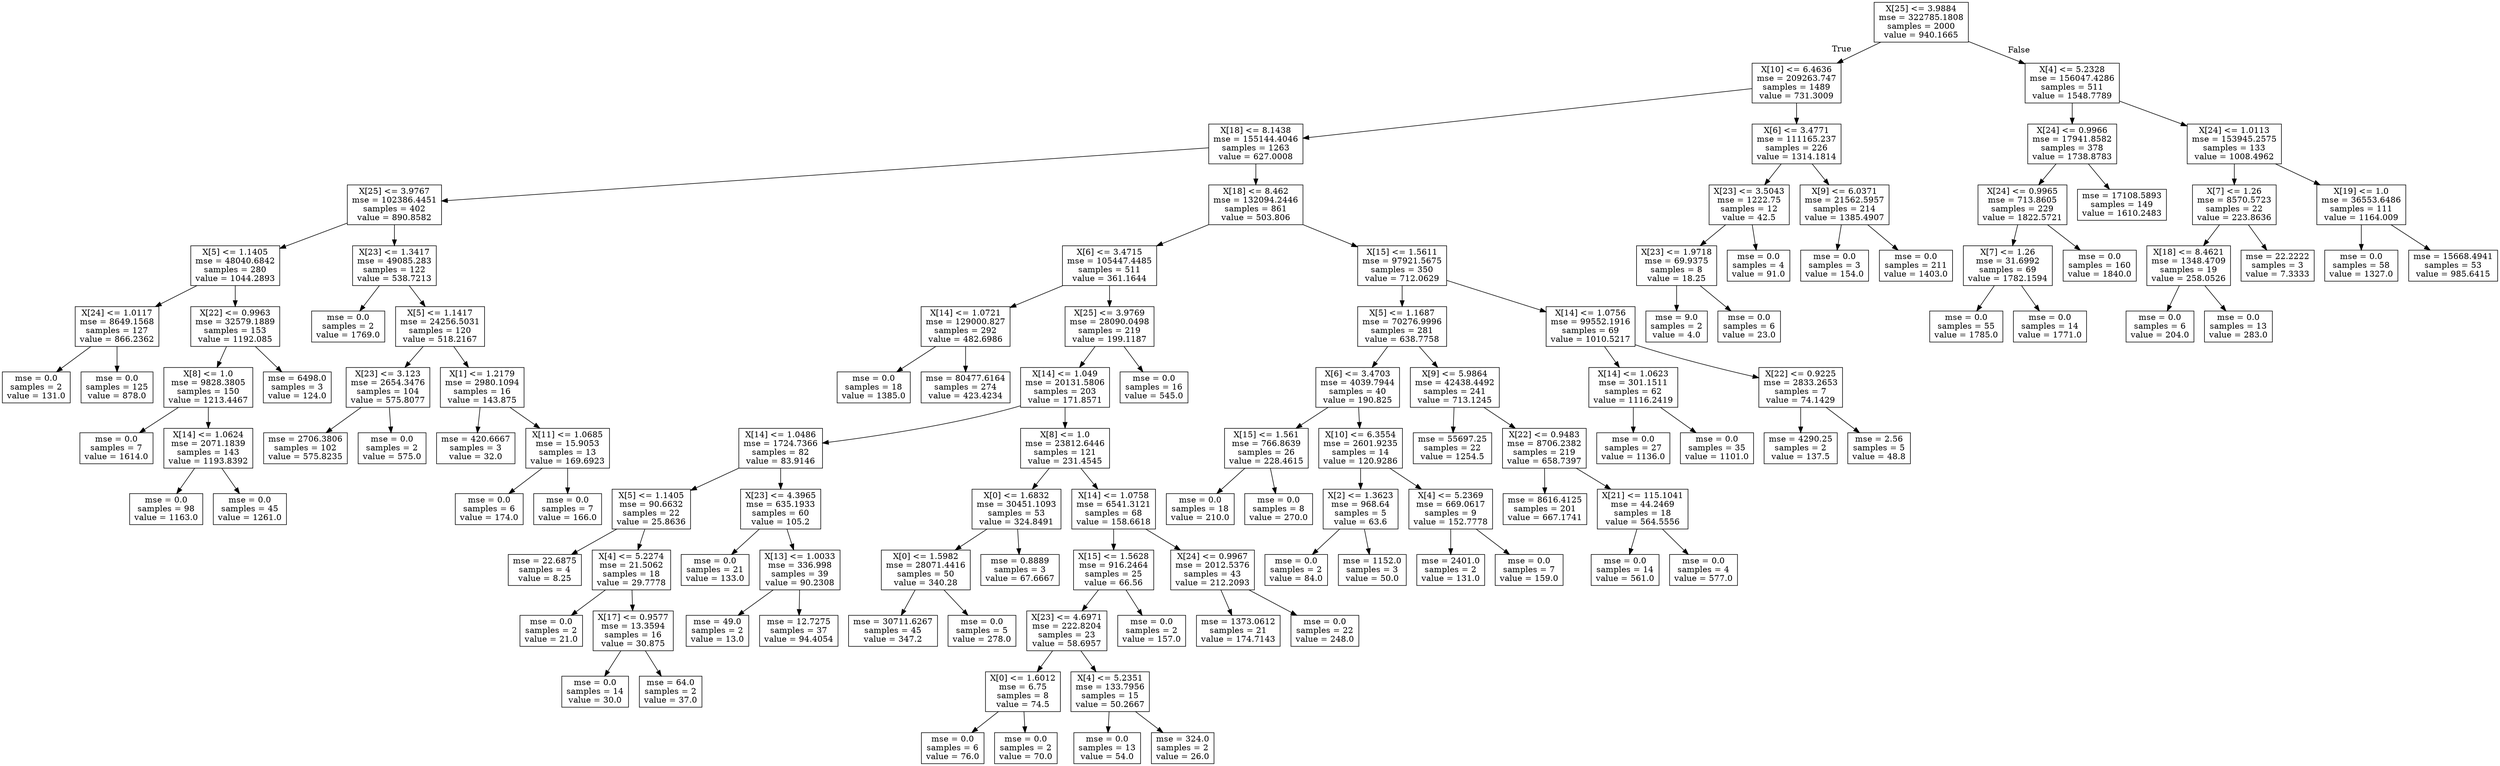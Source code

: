 digraph Tree {
node [shape=box] ;
0 [label="X[25] <= 3.9884\nmse = 322785.1808\nsamples = 2000\nvalue = 940.1665"] ;
1 [label="X[10] <= 6.4636\nmse = 209263.747\nsamples = 1489\nvalue = 731.3009"] ;
0 -> 1 [labeldistance=2.5, labelangle=45, headlabel="True"] ;
2 [label="X[18] <= 8.1438\nmse = 155144.4046\nsamples = 1263\nvalue = 627.0008"] ;
1 -> 2 ;
3 [label="X[25] <= 3.9767\nmse = 102386.4451\nsamples = 402\nvalue = 890.8582"] ;
2 -> 3 ;
4 [label="X[5] <= 1.1405\nmse = 48040.6842\nsamples = 280\nvalue = 1044.2893"] ;
3 -> 4 ;
5 [label="X[24] <= 1.0117\nmse = 8649.1568\nsamples = 127\nvalue = 866.2362"] ;
4 -> 5 ;
6 [label="mse = 0.0\nsamples = 2\nvalue = 131.0"] ;
5 -> 6 ;
7 [label="mse = 0.0\nsamples = 125\nvalue = 878.0"] ;
5 -> 7 ;
8 [label="X[22] <= 0.9963\nmse = 32579.1889\nsamples = 153\nvalue = 1192.085"] ;
4 -> 8 ;
9 [label="X[8] <= 1.0\nmse = 9828.3805\nsamples = 150\nvalue = 1213.4467"] ;
8 -> 9 ;
10 [label="mse = 0.0\nsamples = 7\nvalue = 1614.0"] ;
9 -> 10 ;
11 [label="X[14] <= 1.0624\nmse = 2071.1839\nsamples = 143\nvalue = 1193.8392"] ;
9 -> 11 ;
12 [label="mse = 0.0\nsamples = 98\nvalue = 1163.0"] ;
11 -> 12 ;
13 [label="mse = 0.0\nsamples = 45\nvalue = 1261.0"] ;
11 -> 13 ;
14 [label="mse = 6498.0\nsamples = 3\nvalue = 124.0"] ;
8 -> 14 ;
15 [label="X[23] <= 1.3417\nmse = 49085.283\nsamples = 122\nvalue = 538.7213"] ;
3 -> 15 ;
16 [label="mse = 0.0\nsamples = 2\nvalue = 1769.0"] ;
15 -> 16 ;
17 [label="X[5] <= 1.1417\nmse = 24256.5031\nsamples = 120\nvalue = 518.2167"] ;
15 -> 17 ;
18 [label="X[23] <= 3.123\nmse = 2654.3476\nsamples = 104\nvalue = 575.8077"] ;
17 -> 18 ;
19 [label="mse = 2706.3806\nsamples = 102\nvalue = 575.8235"] ;
18 -> 19 ;
20 [label="mse = 0.0\nsamples = 2\nvalue = 575.0"] ;
18 -> 20 ;
21 [label="X[1] <= 1.2179\nmse = 2980.1094\nsamples = 16\nvalue = 143.875"] ;
17 -> 21 ;
22 [label="mse = 420.6667\nsamples = 3\nvalue = 32.0"] ;
21 -> 22 ;
23 [label="X[11] <= 1.0685\nmse = 15.9053\nsamples = 13\nvalue = 169.6923"] ;
21 -> 23 ;
24 [label="mse = 0.0\nsamples = 6\nvalue = 174.0"] ;
23 -> 24 ;
25 [label="mse = 0.0\nsamples = 7\nvalue = 166.0"] ;
23 -> 25 ;
26 [label="X[18] <= 8.462\nmse = 132094.2446\nsamples = 861\nvalue = 503.806"] ;
2 -> 26 ;
27 [label="X[6] <= 3.4715\nmse = 105447.4485\nsamples = 511\nvalue = 361.1644"] ;
26 -> 27 ;
28 [label="X[14] <= 1.0721\nmse = 129000.827\nsamples = 292\nvalue = 482.6986"] ;
27 -> 28 ;
29 [label="mse = 0.0\nsamples = 18\nvalue = 1385.0"] ;
28 -> 29 ;
30 [label="mse = 80477.6164\nsamples = 274\nvalue = 423.4234"] ;
28 -> 30 ;
31 [label="X[25] <= 3.9769\nmse = 28090.0498\nsamples = 219\nvalue = 199.1187"] ;
27 -> 31 ;
32 [label="X[14] <= 1.049\nmse = 20131.5806\nsamples = 203\nvalue = 171.8571"] ;
31 -> 32 ;
33 [label="X[14] <= 1.0486\nmse = 1724.7366\nsamples = 82\nvalue = 83.9146"] ;
32 -> 33 ;
34 [label="X[5] <= 1.1405\nmse = 90.6632\nsamples = 22\nvalue = 25.8636"] ;
33 -> 34 ;
35 [label="mse = 22.6875\nsamples = 4\nvalue = 8.25"] ;
34 -> 35 ;
36 [label="X[4] <= 5.2274\nmse = 21.5062\nsamples = 18\nvalue = 29.7778"] ;
34 -> 36 ;
37 [label="mse = 0.0\nsamples = 2\nvalue = 21.0"] ;
36 -> 37 ;
38 [label="X[17] <= 0.9577\nmse = 13.3594\nsamples = 16\nvalue = 30.875"] ;
36 -> 38 ;
39 [label="mse = 0.0\nsamples = 14\nvalue = 30.0"] ;
38 -> 39 ;
40 [label="mse = 64.0\nsamples = 2\nvalue = 37.0"] ;
38 -> 40 ;
41 [label="X[23] <= 4.3965\nmse = 635.1933\nsamples = 60\nvalue = 105.2"] ;
33 -> 41 ;
42 [label="mse = 0.0\nsamples = 21\nvalue = 133.0"] ;
41 -> 42 ;
43 [label="X[13] <= 1.0033\nmse = 336.998\nsamples = 39\nvalue = 90.2308"] ;
41 -> 43 ;
44 [label="mse = 49.0\nsamples = 2\nvalue = 13.0"] ;
43 -> 44 ;
45 [label="mse = 12.7275\nsamples = 37\nvalue = 94.4054"] ;
43 -> 45 ;
46 [label="X[8] <= 1.0\nmse = 23812.6446\nsamples = 121\nvalue = 231.4545"] ;
32 -> 46 ;
47 [label="X[0] <= 1.6832\nmse = 30451.1093\nsamples = 53\nvalue = 324.8491"] ;
46 -> 47 ;
48 [label="X[0] <= 1.5982\nmse = 28071.4416\nsamples = 50\nvalue = 340.28"] ;
47 -> 48 ;
49 [label="mse = 30711.6267\nsamples = 45\nvalue = 347.2"] ;
48 -> 49 ;
50 [label="mse = 0.0\nsamples = 5\nvalue = 278.0"] ;
48 -> 50 ;
51 [label="mse = 0.8889\nsamples = 3\nvalue = 67.6667"] ;
47 -> 51 ;
52 [label="X[14] <= 1.0758\nmse = 6541.3121\nsamples = 68\nvalue = 158.6618"] ;
46 -> 52 ;
53 [label="X[15] <= 1.5628\nmse = 916.2464\nsamples = 25\nvalue = 66.56"] ;
52 -> 53 ;
54 [label="X[23] <= 4.6971\nmse = 222.8204\nsamples = 23\nvalue = 58.6957"] ;
53 -> 54 ;
55 [label="X[0] <= 1.6012\nmse = 6.75\nsamples = 8\nvalue = 74.5"] ;
54 -> 55 ;
56 [label="mse = 0.0\nsamples = 6\nvalue = 76.0"] ;
55 -> 56 ;
57 [label="mse = 0.0\nsamples = 2\nvalue = 70.0"] ;
55 -> 57 ;
58 [label="X[4] <= 5.2351\nmse = 133.7956\nsamples = 15\nvalue = 50.2667"] ;
54 -> 58 ;
59 [label="mse = 0.0\nsamples = 13\nvalue = 54.0"] ;
58 -> 59 ;
60 [label="mse = 324.0\nsamples = 2\nvalue = 26.0"] ;
58 -> 60 ;
61 [label="mse = 0.0\nsamples = 2\nvalue = 157.0"] ;
53 -> 61 ;
62 [label="X[24] <= 0.9967\nmse = 2012.5376\nsamples = 43\nvalue = 212.2093"] ;
52 -> 62 ;
63 [label="mse = 1373.0612\nsamples = 21\nvalue = 174.7143"] ;
62 -> 63 ;
64 [label="mse = 0.0\nsamples = 22\nvalue = 248.0"] ;
62 -> 64 ;
65 [label="mse = 0.0\nsamples = 16\nvalue = 545.0"] ;
31 -> 65 ;
66 [label="X[15] <= 1.5611\nmse = 97921.5675\nsamples = 350\nvalue = 712.0629"] ;
26 -> 66 ;
67 [label="X[5] <= 1.1687\nmse = 70276.9996\nsamples = 281\nvalue = 638.7758"] ;
66 -> 67 ;
68 [label="X[6] <= 3.4703\nmse = 4039.7944\nsamples = 40\nvalue = 190.825"] ;
67 -> 68 ;
69 [label="X[15] <= 1.561\nmse = 766.8639\nsamples = 26\nvalue = 228.4615"] ;
68 -> 69 ;
70 [label="mse = 0.0\nsamples = 18\nvalue = 210.0"] ;
69 -> 70 ;
71 [label="mse = 0.0\nsamples = 8\nvalue = 270.0"] ;
69 -> 71 ;
72 [label="X[10] <= 6.3554\nmse = 2601.9235\nsamples = 14\nvalue = 120.9286"] ;
68 -> 72 ;
73 [label="X[2] <= 1.3623\nmse = 968.64\nsamples = 5\nvalue = 63.6"] ;
72 -> 73 ;
74 [label="mse = 0.0\nsamples = 2\nvalue = 84.0"] ;
73 -> 74 ;
75 [label="mse = 1152.0\nsamples = 3\nvalue = 50.0"] ;
73 -> 75 ;
76 [label="X[4] <= 5.2369\nmse = 669.0617\nsamples = 9\nvalue = 152.7778"] ;
72 -> 76 ;
77 [label="mse = 2401.0\nsamples = 2\nvalue = 131.0"] ;
76 -> 77 ;
78 [label="mse = 0.0\nsamples = 7\nvalue = 159.0"] ;
76 -> 78 ;
79 [label="X[9] <= 5.9864\nmse = 42438.4492\nsamples = 241\nvalue = 713.1245"] ;
67 -> 79 ;
80 [label="mse = 55697.25\nsamples = 22\nvalue = 1254.5"] ;
79 -> 80 ;
81 [label="X[22] <= 0.9483\nmse = 8706.2382\nsamples = 219\nvalue = 658.7397"] ;
79 -> 81 ;
82 [label="mse = 8616.4125\nsamples = 201\nvalue = 667.1741"] ;
81 -> 82 ;
83 [label="X[21] <= 115.1041\nmse = 44.2469\nsamples = 18\nvalue = 564.5556"] ;
81 -> 83 ;
84 [label="mse = 0.0\nsamples = 14\nvalue = 561.0"] ;
83 -> 84 ;
85 [label="mse = 0.0\nsamples = 4\nvalue = 577.0"] ;
83 -> 85 ;
86 [label="X[14] <= 1.0756\nmse = 99552.1916\nsamples = 69\nvalue = 1010.5217"] ;
66 -> 86 ;
87 [label="X[14] <= 1.0623\nmse = 301.1511\nsamples = 62\nvalue = 1116.2419"] ;
86 -> 87 ;
88 [label="mse = 0.0\nsamples = 27\nvalue = 1136.0"] ;
87 -> 88 ;
89 [label="mse = 0.0\nsamples = 35\nvalue = 1101.0"] ;
87 -> 89 ;
90 [label="X[22] <= 0.9225\nmse = 2833.2653\nsamples = 7\nvalue = 74.1429"] ;
86 -> 90 ;
91 [label="mse = 4290.25\nsamples = 2\nvalue = 137.5"] ;
90 -> 91 ;
92 [label="mse = 2.56\nsamples = 5\nvalue = 48.8"] ;
90 -> 92 ;
93 [label="X[6] <= 3.4771\nmse = 111165.237\nsamples = 226\nvalue = 1314.1814"] ;
1 -> 93 ;
94 [label="X[23] <= 3.5043\nmse = 1222.75\nsamples = 12\nvalue = 42.5"] ;
93 -> 94 ;
95 [label="X[23] <= 1.9718\nmse = 69.9375\nsamples = 8\nvalue = 18.25"] ;
94 -> 95 ;
96 [label="mse = 9.0\nsamples = 2\nvalue = 4.0"] ;
95 -> 96 ;
97 [label="mse = 0.0\nsamples = 6\nvalue = 23.0"] ;
95 -> 97 ;
98 [label="mse = 0.0\nsamples = 4\nvalue = 91.0"] ;
94 -> 98 ;
99 [label="X[9] <= 6.0371\nmse = 21562.5957\nsamples = 214\nvalue = 1385.4907"] ;
93 -> 99 ;
100 [label="mse = 0.0\nsamples = 3\nvalue = 154.0"] ;
99 -> 100 ;
101 [label="mse = 0.0\nsamples = 211\nvalue = 1403.0"] ;
99 -> 101 ;
102 [label="X[4] <= 5.2328\nmse = 156047.4286\nsamples = 511\nvalue = 1548.7789"] ;
0 -> 102 [labeldistance=2.5, labelangle=-45, headlabel="False"] ;
103 [label="X[24] <= 0.9966\nmse = 17941.8582\nsamples = 378\nvalue = 1738.8783"] ;
102 -> 103 ;
104 [label="X[24] <= 0.9965\nmse = 713.8605\nsamples = 229\nvalue = 1822.5721"] ;
103 -> 104 ;
105 [label="X[7] <= 1.26\nmse = 31.6992\nsamples = 69\nvalue = 1782.1594"] ;
104 -> 105 ;
106 [label="mse = 0.0\nsamples = 55\nvalue = 1785.0"] ;
105 -> 106 ;
107 [label="mse = 0.0\nsamples = 14\nvalue = 1771.0"] ;
105 -> 107 ;
108 [label="mse = 0.0\nsamples = 160\nvalue = 1840.0"] ;
104 -> 108 ;
109 [label="mse = 17108.5893\nsamples = 149\nvalue = 1610.2483"] ;
103 -> 109 ;
110 [label="X[24] <= 1.0113\nmse = 153945.2575\nsamples = 133\nvalue = 1008.4962"] ;
102 -> 110 ;
111 [label="X[7] <= 1.26\nmse = 8570.5723\nsamples = 22\nvalue = 223.8636"] ;
110 -> 111 ;
112 [label="X[18] <= 8.4621\nmse = 1348.4709\nsamples = 19\nvalue = 258.0526"] ;
111 -> 112 ;
113 [label="mse = 0.0\nsamples = 6\nvalue = 204.0"] ;
112 -> 113 ;
114 [label="mse = 0.0\nsamples = 13\nvalue = 283.0"] ;
112 -> 114 ;
115 [label="mse = 22.2222\nsamples = 3\nvalue = 7.3333"] ;
111 -> 115 ;
116 [label="X[19] <= 1.0\nmse = 36553.6486\nsamples = 111\nvalue = 1164.009"] ;
110 -> 116 ;
117 [label="mse = 0.0\nsamples = 58\nvalue = 1327.0"] ;
116 -> 117 ;
118 [label="mse = 15668.4941\nsamples = 53\nvalue = 985.6415"] ;
116 -> 118 ;
}